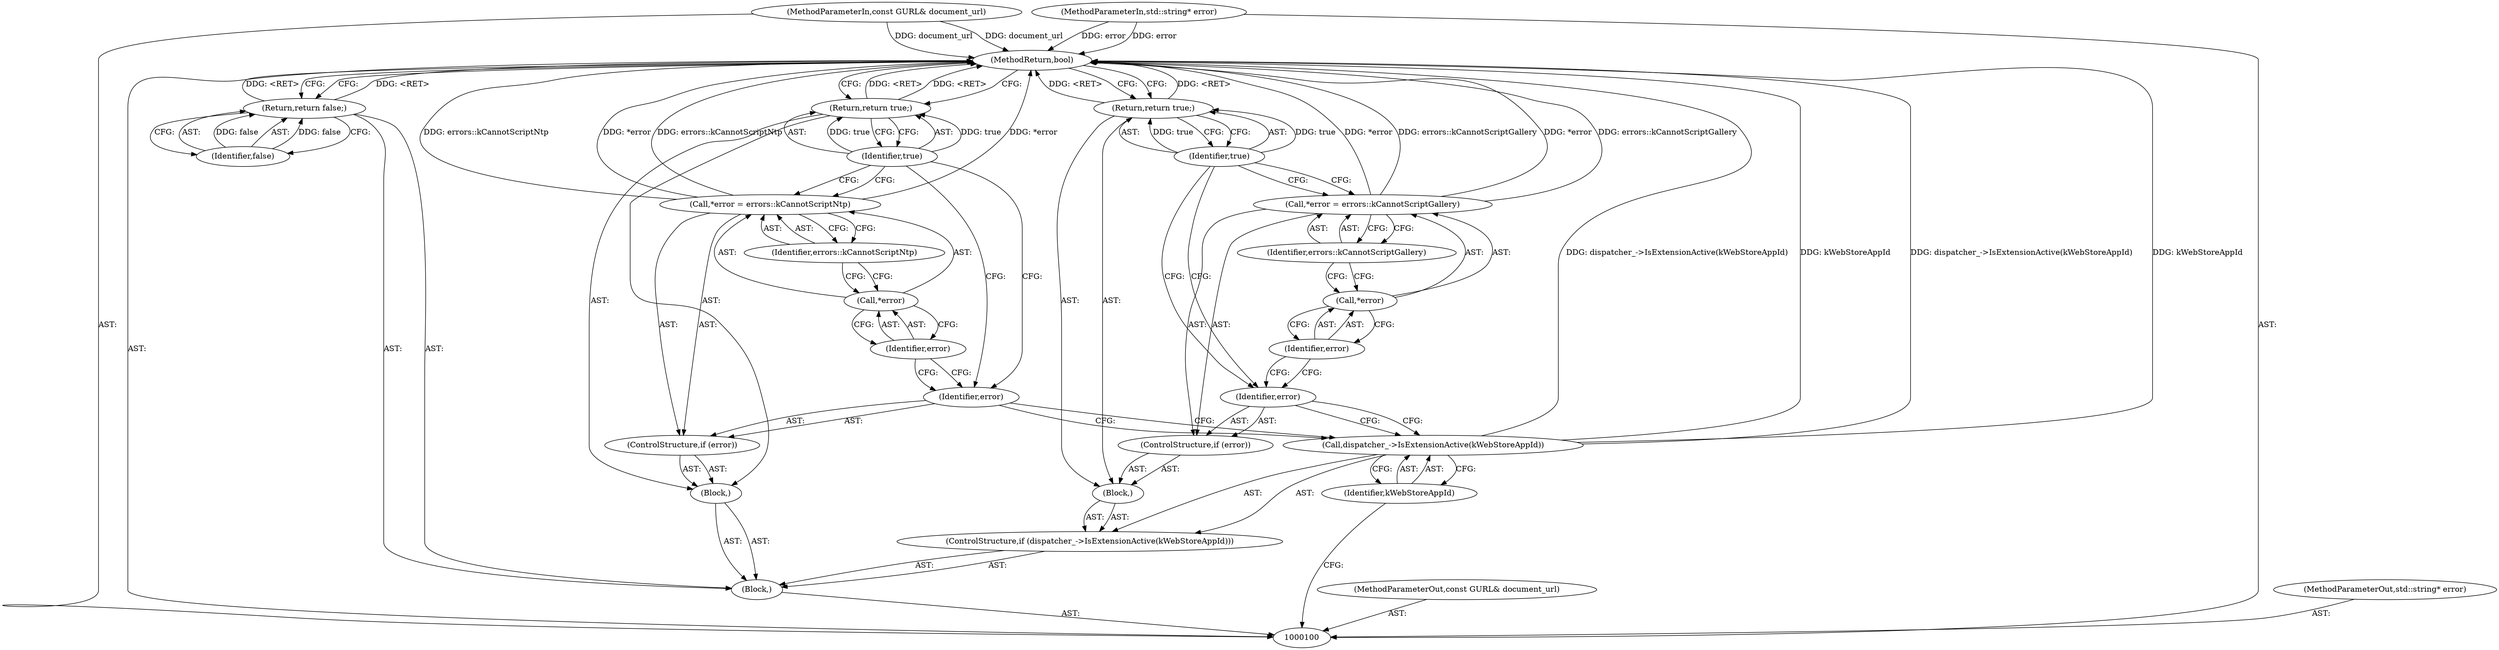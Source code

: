 digraph "0_Chrome_8247b125c7b6888dc1c3932e19d6d8fe5a74a460" {
"1000127" [label="(MethodReturn,bool)"];
"1000116" [label="(Block,)"];
"1000117" [label="(ControlStructure,if (error))"];
"1000118" [label="(Identifier,error)"];
"1000122" [label="(Identifier,errors::kCannotScriptNtp)"];
"1000119" [label="(Call,*error = errors::kCannotScriptNtp)"];
"1000120" [label="(Call,*error)"];
"1000121" [label="(Identifier,error)"];
"1000124" [label="(Identifier,true)"];
"1000123" [label="(Return,return true;)"];
"1000125" [label="(Return,return false;)"];
"1000126" [label="(Identifier,false)"];
"1000101" [label="(MethodParameterIn,const GURL& document_url)"];
"1000147" [label="(MethodParameterOut,const GURL& document_url)"];
"1000103" [label="(Block,)"];
"1000102" [label="(MethodParameterIn,std::string* error)"];
"1000148" [label="(MethodParameterOut,std::string* error)"];
"1000104" [label="(ControlStructure,if (dispatcher_->IsExtensionActive(kWebStoreAppId)))"];
"1000106" [label="(Identifier,kWebStoreAppId)"];
"1000107" [label="(Block,)"];
"1000105" [label="(Call,dispatcher_->IsExtensionActive(kWebStoreAppId))"];
"1000108" [label="(ControlStructure,if (error))"];
"1000109" [label="(Identifier,error)"];
"1000113" [label="(Identifier,errors::kCannotScriptGallery)"];
"1000110" [label="(Call,*error = errors::kCannotScriptGallery)"];
"1000111" [label="(Call,*error)"];
"1000112" [label="(Identifier,error)"];
"1000115" [label="(Identifier,true)"];
"1000114" [label="(Return,return true;)"];
"1000127" -> "1000100"  [label="AST: "];
"1000127" -> "1000114"  [label="CFG: "];
"1000127" -> "1000123"  [label="CFG: "];
"1000127" -> "1000125"  [label="CFG: "];
"1000105" -> "1000127"  [label="DDG: dispatcher_->IsExtensionActive(kWebStoreAppId)"];
"1000105" -> "1000127"  [label="DDG: kWebStoreAppId"];
"1000102" -> "1000127"  [label="DDG: error"];
"1000119" -> "1000127"  [label="DDG: errors::kCannotScriptNtp"];
"1000119" -> "1000127"  [label="DDG: *error"];
"1000110" -> "1000127"  [label="DDG: *error"];
"1000110" -> "1000127"  [label="DDG: errors::kCannotScriptGallery"];
"1000101" -> "1000127"  [label="DDG: document_url"];
"1000125" -> "1000127"  [label="DDG: <RET>"];
"1000114" -> "1000127"  [label="DDG: <RET>"];
"1000123" -> "1000127"  [label="DDG: <RET>"];
"1000116" -> "1000103"  [label="AST: "];
"1000117" -> "1000116"  [label="AST: "];
"1000123" -> "1000116"  [label="AST: "];
"1000117" -> "1000116"  [label="AST: "];
"1000118" -> "1000117"  [label="AST: "];
"1000119" -> "1000117"  [label="AST: "];
"1000118" -> "1000117"  [label="AST: "];
"1000118" -> "1000105"  [label="CFG: "];
"1000121" -> "1000118"  [label="CFG: "];
"1000124" -> "1000118"  [label="CFG: "];
"1000122" -> "1000119"  [label="AST: "];
"1000122" -> "1000120"  [label="CFG: "];
"1000119" -> "1000122"  [label="CFG: "];
"1000119" -> "1000117"  [label="AST: "];
"1000119" -> "1000122"  [label="CFG: "];
"1000120" -> "1000119"  [label="AST: "];
"1000122" -> "1000119"  [label="AST: "];
"1000124" -> "1000119"  [label="CFG: "];
"1000119" -> "1000127"  [label="DDG: errors::kCannotScriptNtp"];
"1000119" -> "1000127"  [label="DDG: *error"];
"1000120" -> "1000119"  [label="AST: "];
"1000120" -> "1000121"  [label="CFG: "];
"1000121" -> "1000120"  [label="AST: "];
"1000122" -> "1000120"  [label="CFG: "];
"1000121" -> "1000120"  [label="AST: "];
"1000121" -> "1000118"  [label="CFG: "];
"1000120" -> "1000121"  [label="CFG: "];
"1000124" -> "1000123"  [label="AST: "];
"1000124" -> "1000119"  [label="CFG: "];
"1000124" -> "1000118"  [label="CFG: "];
"1000123" -> "1000124"  [label="CFG: "];
"1000124" -> "1000123"  [label="DDG: true"];
"1000123" -> "1000116"  [label="AST: "];
"1000123" -> "1000124"  [label="CFG: "];
"1000124" -> "1000123"  [label="AST: "];
"1000127" -> "1000123"  [label="CFG: "];
"1000123" -> "1000127"  [label="DDG: <RET>"];
"1000124" -> "1000123"  [label="DDG: true"];
"1000125" -> "1000103"  [label="AST: "];
"1000125" -> "1000126"  [label="CFG: "];
"1000126" -> "1000125"  [label="AST: "];
"1000127" -> "1000125"  [label="CFG: "];
"1000125" -> "1000127"  [label="DDG: <RET>"];
"1000126" -> "1000125"  [label="DDG: false"];
"1000126" -> "1000125"  [label="AST: "];
"1000125" -> "1000126"  [label="CFG: "];
"1000126" -> "1000125"  [label="DDG: false"];
"1000101" -> "1000100"  [label="AST: "];
"1000101" -> "1000127"  [label="DDG: document_url"];
"1000147" -> "1000100"  [label="AST: "];
"1000103" -> "1000100"  [label="AST: "];
"1000104" -> "1000103"  [label="AST: "];
"1000116" -> "1000103"  [label="AST: "];
"1000125" -> "1000103"  [label="AST: "];
"1000102" -> "1000100"  [label="AST: "];
"1000102" -> "1000127"  [label="DDG: error"];
"1000148" -> "1000100"  [label="AST: "];
"1000104" -> "1000103"  [label="AST: "];
"1000105" -> "1000104"  [label="AST: "];
"1000107" -> "1000104"  [label="AST: "];
"1000106" -> "1000105"  [label="AST: "];
"1000106" -> "1000100"  [label="CFG: "];
"1000105" -> "1000106"  [label="CFG: "];
"1000107" -> "1000104"  [label="AST: "];
"1000108" -> "1000107"  [label="AST: "];
"1000114" -> "1000107"  [label="AST: "];
"1000105" -> "1000104"  [label="AST: "];
"1000105" -> "1000106"  [label="CFG: "];
"1000106" -> "1000105"  [label="AST: "];
"1000109" -> "1000105"  [label="CFG: "];
"1000118" -> "1000105"  [label="CFG: "];
"1000105" -> "1000127"  [label="DDG: dispatcher_->IsExtensionActive(kWebStoreAppId)"];
"1000105" -> "1000127"  [label="DDG: kWebStoreAppId"];
"1000108" -> "1000107"  [label="AST: "];
"1000109" -> "1000108"  [label="AST: "];
"1000110" -> "1000108"  [label="AST: "];
"1000109" -> "1000108"  [label="AST: "];
"1000109" -> "1000105"  [label="CFG: "];
"1000112" -> "1000109"  [label="CFG: "];
"1000115" -> "1000109"  [label="CFG: "];
"1000113" -> "1000110"  [label="AST: "];
"1000113" -> "1000111"  [label="CFG: "];
"1000110" -> "1000113"  [label="CFG: "];
"1000110" -> "1000108"  [label="AST: "];
"1000110" -> "1000113"  [label="CFG: "];
"1000111" -> "1000110"  [label="AST: "];
"1000113" -> "1000110"  [label="AST: "];
"1000115" -> "1000110"  [label="CFG: "];
"1000110" -> "1000127"  [label="DDG: *error"];
"1000110" -> "1000127"  [label="DDG: errors::kCannotScriptGallery"];
"1000111" -> "1000110"  [label="AST: "];
"1000111" -> "1000112"  [label="CFG: "];
"1000112" -> "1000111"  [label="AST: "];
"1000113" -> "1000111"  [label="CFG: "];
"1000112" -> "1000111"  [label="AST: "];
"1000112" -> "1000109"  [label="CFG: "];
"1000111" -> "1000112"  [label="CFG: "];
"1000115" -> "1000114"  [label="AST: "];
"1000115" -> "1000110"  [label="CFG: "];
"1000115" -> "1000109"  [label="CFG: "];
"1000114" -> "1000115"  [label="CFG: "];
"1000115" -> "1000114"  [label="DDG: true"];
"1000114" -> "1000107"  [label="AST: "];
"1000114" -> "1000115"  [label="CFG: "];
"1000115" -> "1000114"  [label="AST: "];
"1000127" -> "1000114"  [label="CFG: "];
"1000114" -> "1000127"  [label="DDG: <RET>"];
"1000115" -> "1000114"  [label="DDG: true"];
}
